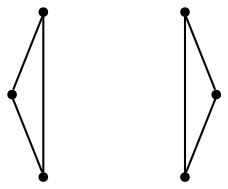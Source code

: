 graph {
  node [shape=point,comment="{\"directed\":false,\"doi\":\"10.1007/3-540-37623-2_13\",\"figure\":\"7 (2)\"}"]

  v0 [pos="1477.0392344888567,272.98908233642584"]
  v1 [pos="1357.4957783780906,272.98908233642584"]
  v2 [pos="1399.248589960439,312.83493041992193"]
  v3 [pos="1199.0800969595145,272.98908233642584"]
  v4 [pos="1158.2596203301732,312.83493041992193"]
  v5 [pos="1118.1017227349867,272.98908233642584"]

  v4 -- v5 [id="-3",pos="1158.2596203301732,312.83493041992193 1118.953909818645,312.74642944335943 1118.953909818645,312.74642944335943 1118.953909818645,312.74642944335943 1118.1017227349867,272.98908233642584 1118.1017227349867,272.98908233642584 1118.1017227349867,272.98908233642584"]
  v4 -- v3 [id="-4",pos="1158.2596203301732,312.83493041992193 1198.6488054102922,312.74642944335943 1198.6488054102922,312.74642944335943 1198.6488054102922,312.74642944335943 1199.0800969595145,272.98908233642584 1199.0800969595145,272.98908233642584 1199.0800969595145,272.98908233642584"]
  v5 -- v3 [id="-6",pos="1118.1017227349867,272.98908233642584 1199.0800969595145,272.98908233642584 1199.0800969595145,272.98908233642584 1199.0800969595145,272.98908233642584"]
  v0 -- v1 [id="-12",pos="1477.0392344888567,272.98908233642584 1357.4957783780906,272.98908233642584 1357.4957783780906,272.98908233642584 1357.4957783780906,272.98908233642584"]
  v0 -- v2 [id="-13",pos="1477.0392344888567,272.98908233642584 1437.7334921852341,312.74642944335943 1437.7334921852341,312.74642944335943 1437.7334921852341,312.74642944335943 1399.248589960439,312.83493041992193 1399.248589960439,312.83493041992193 1399.248589960439,312.83493041992193"]
  v1 -- v2 [id="-16",pos="1357.4957783780906,272.98908233642584 1358.0385965935868,312.74642944335943 1358.0385965935868,312.74642944335943 1358.0385965935868,312.74642944335943 1399.248589960439,312.83493041992193 1399.248589960439,312.83493041992193 1399.248589960439,312.83493041992193"]
}